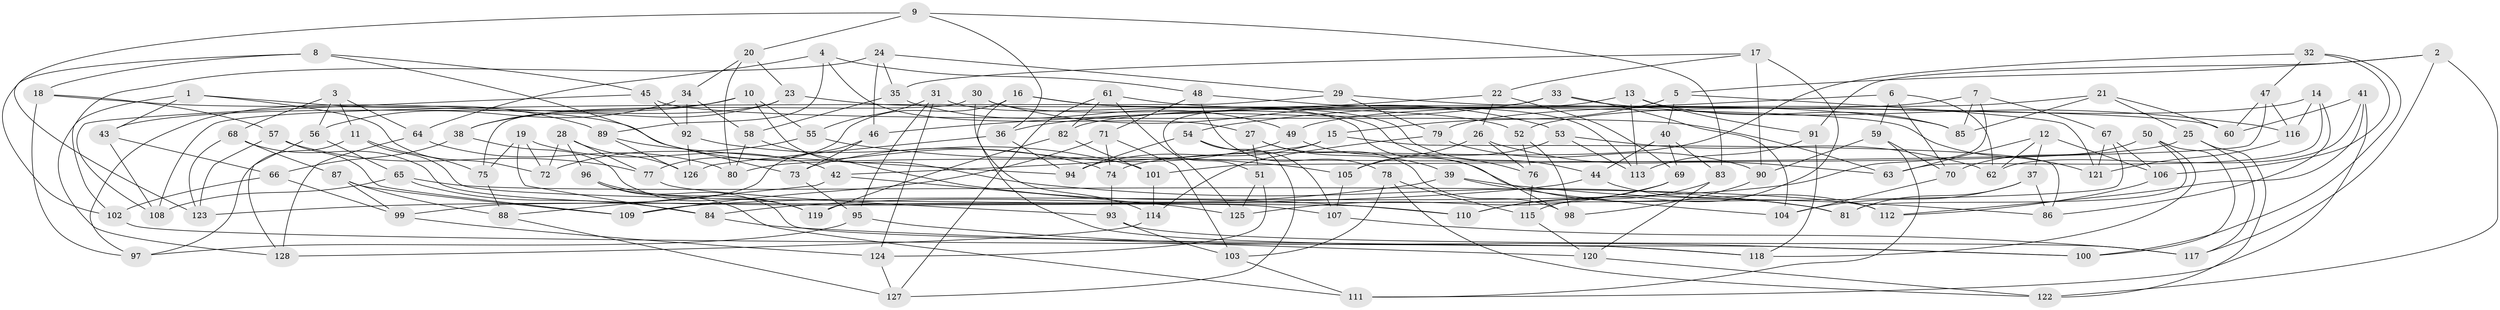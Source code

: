 // coarse degree distribution, {11: 0.025974025974025976, 10: 0.05194805194805195, 6: 0.012987012987012988, 12: 0.025974025974025976, 7: 0.025974025974025976, 9: 0.03896103896103896, 8: 0.012987012987012988, 4: 0.6883116883116883, 3: 0.11688311688311688}
// Generated by graph-tools (version 1.1) at 2025/53/03/04/25 22:53:31]
// undirected, 128 vertices, 256 edges
graph export_dot {
  node [color=gray90,style=filled];
  1;
  2;
  3;
  4;
  5;
  6;
  7;
  8;
  9;
  10;
  11;
  12;
  13;
  14;
  15;
  16;
  17;
  18;
  19;
  20;
  21;
  22;
  23;
  24;
  25;
  26;
  27;
  28;
  29;
  30;
  31;
  32;
  33;
  34;
  35;
  36;
  37;
  38;
  39;
  40;
  41;
  42;
  43;
  44;
  45;
  46;
  47;
  48;
  49;
  50;
  51;
  52;
  53;
  54;
  55;
  56;
  57;
  58;
  59;
  60;
  61;
  62;
  63;
  64;
  65;
  66;
  67;
  68;
  69;
  70;
  71;
  72;
  73;
  74;
  75;
  76;
  77;
  78;
  79;
  80;
  81;
  82;
  83;
  84;
  85;
  86;
  87;
  88;
  89;
  90;
  91;
  92;
  93;
  94;
  95;
  96;
  97;
  98;
  99;
  100;
  101;
  102;
  103;
  104;
  105;
  106;
  107;
  108;
  109;
  110;
  111;
  112;
  113;
  114;
  115;
  116;
  117;
  118;
  119;
  120;
  121;
  122;
  123;
  124;
  125;
  126;
  127;
  128;
  1 -- 89;
  1 -- 128;
  1 -- 43;
  1 -- 72;
  2 -- 5;
  2 -- 91;
  2 -- 122;
  2 -- 117;
  3 -- 56;
  3 -- 64;
  3 -- 11;
  3 -- 68;
  4 -- 89;
  4 -- 27;
  4 -- 64;
  4 -- 48;
  5 -- 121;
  5 -- 40;
  5 -- 15;
  6 -- 70;
  6 -- 59;
  6 -- 54;
  6 -- 62;
  7 -- 109;
  7 -- 85;
  7 -- 67;
  7 -- 49;
  8 -- 73;
  8 -- 45;
  8 -- 102;
  8 -- 18;
  9 -- 123;
  9 -- 83;
  9 -- 20;
  9 -- 36;
  10 -- 38;
  10 -- 81;
  10 -- 43;
  10 -- 55;
  11 -- 97;
  11 -- 110;
  11 -- 75;
  12 -- 62;
  12 -- 63;
  12 -- 106;
  12 -- 37;
  13 -- 91;
  13 -- 113;
  13 -- 85;
  13 -- 82;
  14 -- 63;
  14 -- 86;
  14 -- 52;
  14 -- 116;
  15 -- 42;
  15 -- 94;
  15 -- 86;
  16 -- 52;
  16 -- 77;
  16 -- 100;
  16 -- 44;
  17 -- 115;
  17 -- 90;
  17 -- 35;
  17 -- 22;
  18 -- 97;
  18 -- 57;
  18 -- 74;
  19 -- 84;
  19 -- 75;
  19 -- 72;
  19 -- 42;
  20 -- 80;
  20 -- 34;
  20 -- 23;
  21 -- 79;
  21 -- 60;
  21 -- 85;
  21 -- 25;
  22 -- 26;
  22 -- 46;
  22 -- 69;
  23 -- 38;
  23 -- 97;
  23 -- 121;
  24 -- 29;
  24 -- 35;
  24 -- 46;
  24 -- 102;
  25 -- 122;
  25 -- 117;
  25 -- 80;
  26 -- 63;
  26 -- 105;
  26 -- 76;
  27 -- 39;
  27 -- 51;
  27 -- 98;
  28 -- 96;
  28 -- 126;
  28 -- 77;
  28 -- 72;
  29 -- 60;
  29 -- 79;
  29 -- 108;
  30 -- 114;
  30 -- 76;
  30 -- 53;
  30 -- 75;
  31 -- 95;
  31 -- 55;
  31 -- 98;
  31 -- 124;
  32 -- 100;
  32 -- 74;
  32 -- 47;
  32 -- 106;
  33 -- 104;
  33 -- 116;
  33 -- 36;
  33 -- 51;
  34 -- 92;
  34 -- 58;
  34 -- 56;
  35 -- 58;
  35 -- 49;
  36 -- 126;
  36 -- 94;
  37 -- 86;
  37 -- 81;
  37 -- 104;
  38 -- 119;
  38 -- 66;
  39 -- 84;
  39 -- 104;
  39 -- 86;
  40 -- 83;
  40 -- 69;
  40 -- 44;
  41 -- 62;
  41 -- 111;
  41 -- 112;
  41 -- 60;
  42 -- 125;
  42 -- 88;
  43 -- 108;
  43 -- 66;
  44 -- 123;
  44 -- 112;
  45 -- 63;
  45 -- 108;
  45 -- 92;
  46 -- 73;
  46 -- 99;
  47 -- 60;
  47 -- 116;
  47 -- 101;
  48 -- 113;
  48 -- 71;
  48 -- 78;
  49 -- 81;
  49 -- 73;
  50 -- 70;
  50 -- 118;
  50 -- 81;
  50 -- 100;
  51 -- 124;
  51 -- 125;
  52 -- 76;
  52 -- 98;
  53 -- 105;
  53 -- 113;
  53 -- 62;
  54 -- 107;
  54 -- 94;
  54 -- 127;
  55 -- 105;
  55 -- 72;
  56 -- 65;
  56 -- 128;
  57 -- 77;
  57 -- 109;
  57 -- 123;
  58 -- 80;
  58 -- 110;
  59 -- 111;
  59 -- 90;
  59 -- 70;
  61 -- 82;
  61 -- 125;
  61 -- 127;
  61 -- 85;
  64 -- 80;
  64 -- 128;
  65 -- 84;
  65 -- 108;
  65 -- 112;
  66 -- 99;
  66 -- 102;
  67 -- 106;
  67 -- 121;
  67 -- 119;
  68 -- 87;
  68 -- 107;
  68 -- 123;
  69 -- 110;
  69 -- 125;
  70 -- 104;
  71 -- 74;
  71 -- 103;
  71 -- 109;
  73 -- 95;
  74 -- 93;
  75 -- 88;
  76 -- 115;
  77 -- 93;
  78 -- 115;
  78 -- 122;
  78 -- 103;
  79 -- 90;
  79 -- 114;
  82 -- 101;
  82 -- 119;
  83 -- 120;
  83 -- 110;
  84 -- 120;
  87 -- 109;
  87 -- 88;
  87 -- 99;
  88 -- 127;
  89 -- 126;
  89 -- 94;
  90 -- 98;
  91 -- 113;
  91 -- 118;
  92 -- 101;
  92 -- 126;
  93 -- 103;
  93 -- 117;
  95 -- 100;
  95 -- 97;
  96 -- 111;
  96 -- 118;
  96 -- 119;
  99 -- 124;
  101 -- 114;
  102 -- 118;
  103 -- 111;
  105 -- 107;
  106 -- 112;
  107 -- 117;
  114 -- 128;
  115 -- 120;
  116 -- 121;
  120 -- 122;
  124 -- 127;
}
